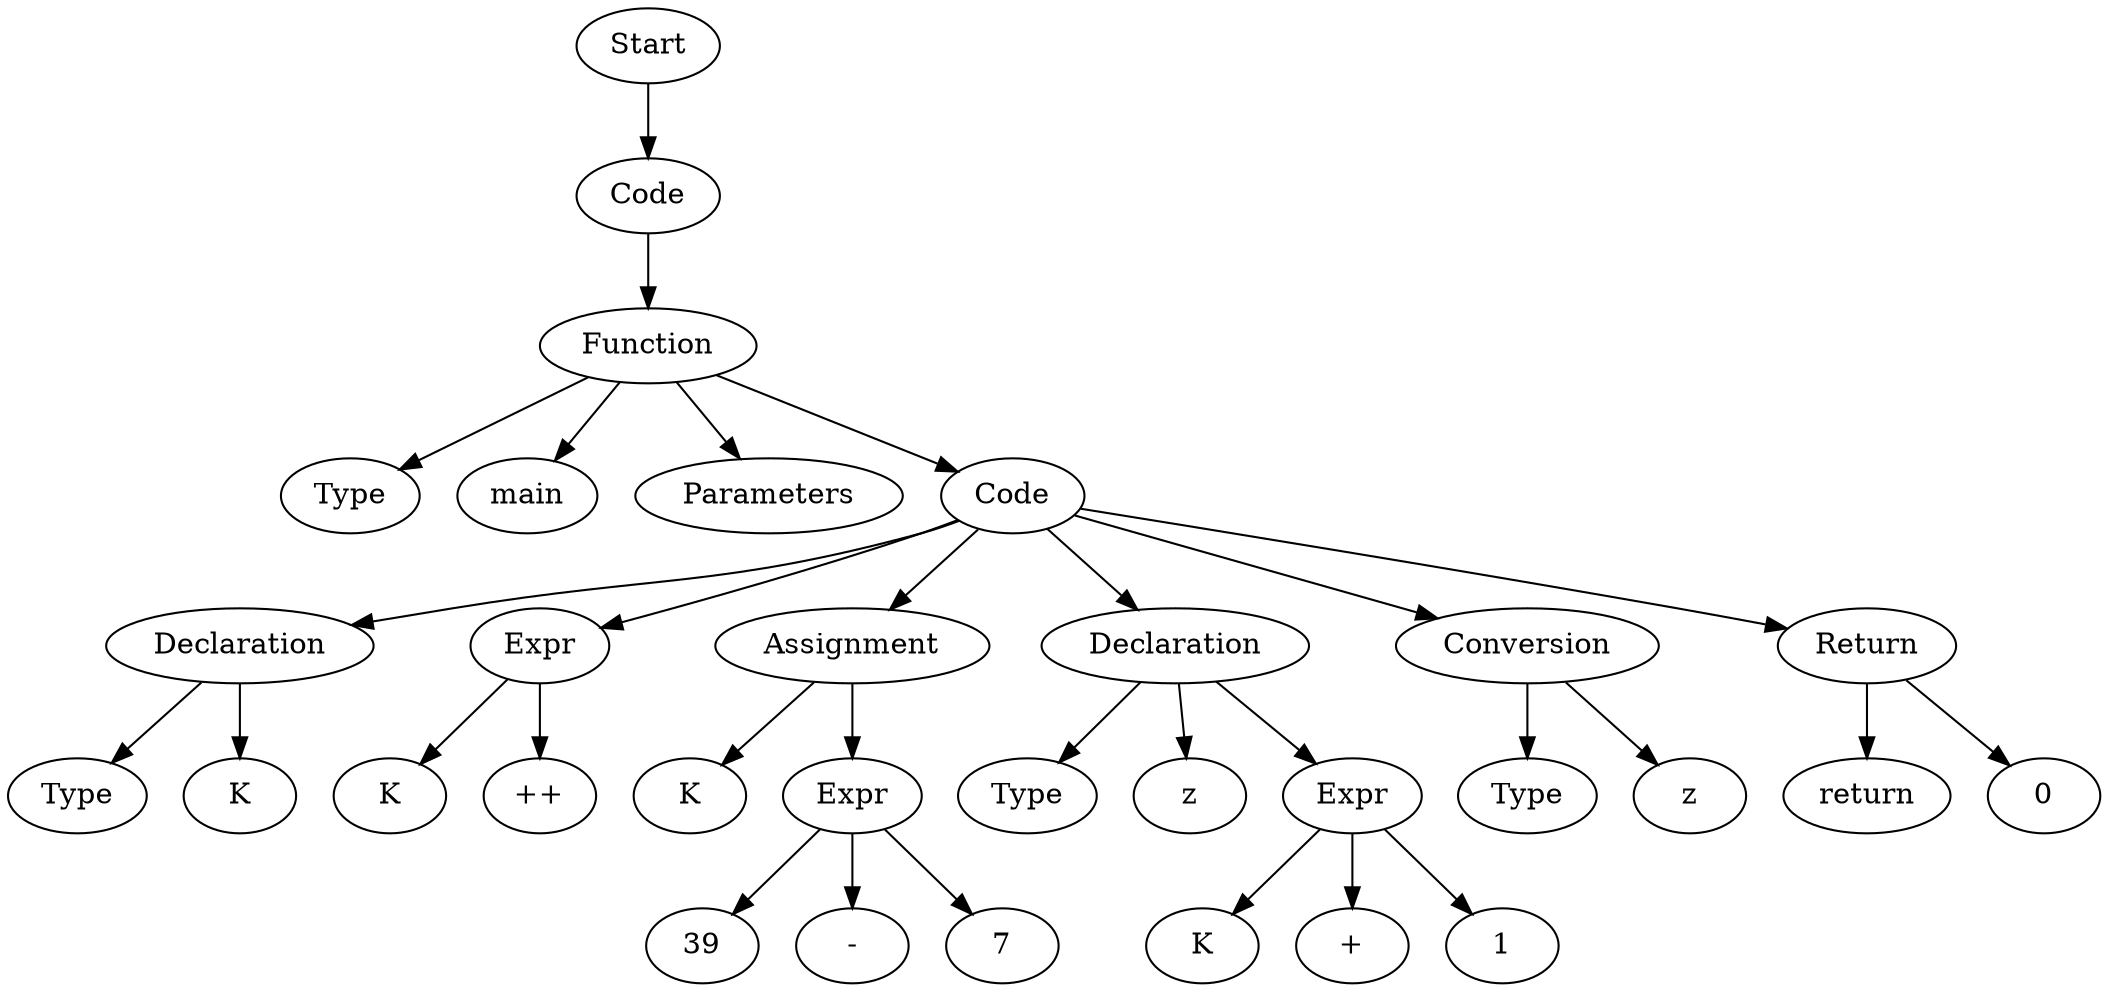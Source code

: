 digraph AST {
  "135135413527712" [label="Start"];
  "135135413527712" -> "135135413522624";
  "135135413522624" [label="Code"];
  "135135413522624" -> "135135413521568";
  "135135413521568" [label="Function"];
  "135135413521568" -> "135135413530112";
  "135135413521568" -> "135135413528768";
  "135135413521568" -> "135135413527424";
  "135135413521568" -> "135135413526896";
  "135135413530112" [label="Type"];
  "135135413528768" [label="main"];
  "135135413527424" [label="Parameters"];
  "135135413526896" [label="Code"];
  "135135413526896" -> "135135413526608";
  "135135413526896" -> "135135413522000";
  "135135413526896" -> "135135413521040";
  "135135413526896" -> "135135413523488";
  "135135413526896" -> "135135413976416";
  "135135413526896" -> "135135413976944";
  "135135413526608" [label="Declaration"];
  "135135413526608" -> "135135413527040";
  "135135413526608" -> "135135413525456";
  "135135413527040" [label="Type"];
  "135135413525456" [label="K"];
  "135135413522000" [label="Expr"];
  "135135413522000" -> "135135413523392";
  "135135413522000" -> "135135413520704";
  "135135413523392" [label="K"];
  "135135413520704" [label="++"];
  "135135413521040" [label="Assignment"];
  "135135413521040" -> "135135413532464";
  "135135413521040" -> "135135413531552";
  "135135413532464" [label="K"];
  "135135413531552" [label="Expr"];
  "135135413531552" -> "135135413528864";
  "135135413531552" -> "135135413528144";
  "135135413531552" -> "135135413523440";
  "135135413528864" [label="39"];
  "135135413528144" [label="-"];
  "135135413523440" [label="7"];
  "135135413523488" [label="Declaration"];
  "135135413523488" -> "135135413531456";
  "135135413523488" -> "135135413528912";
  "135135413523488" -> "135135413520944";
  "135135413531456" [label="Type"];
  "135135413528912" [label="z"];
  "135135413520944" [label="Expr"];
  "135135413520944" -> "135135413976272";
  "135135413520944" -> "135135413976128";
  "135135413520944" -> "135135413976368";
  "135135413976272" [label="K"];
  "135135413976128" [label="+"];
  "135135413976368" [label="1"];
  "135135413976416" [label="Conversion"];
  "135135413976416" -> "135135413976704";
  "135135413976416" -> "135135413976848";
  "135135413976704" [label="Type"];
  "135135413976848" [label="z"];
  "135135413976944" [label="Return"];
  "135135413976944" -> "135135414042736";
  "135135413976944" -> "135135414042880";
  "135135414042736" [label="return"];
  "135135414042880" [label="0"];
}
